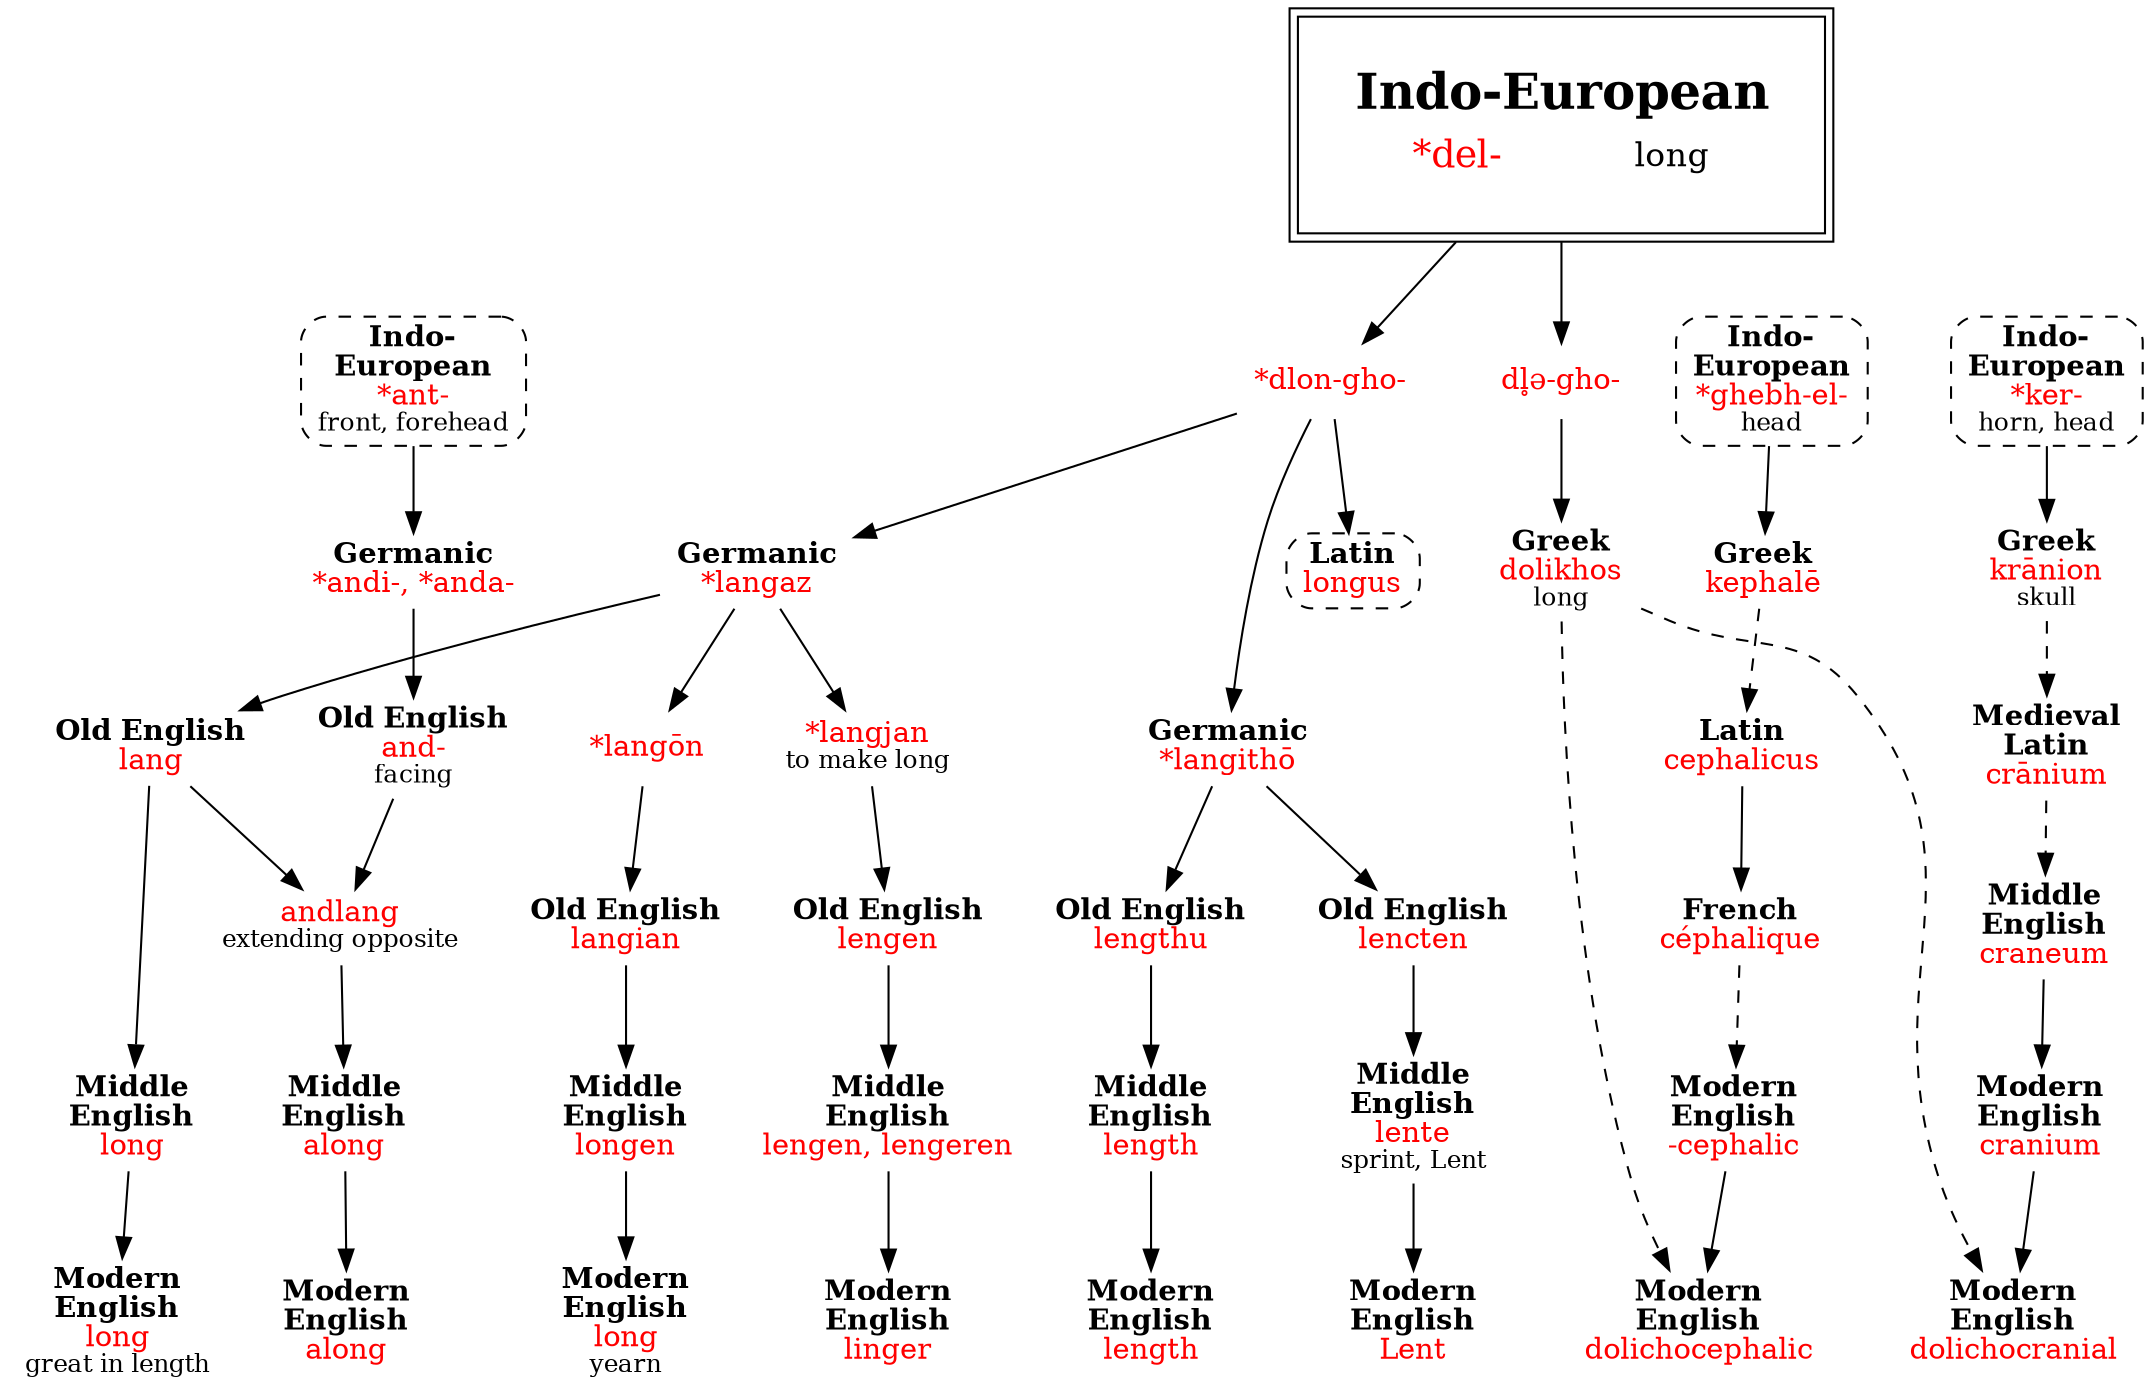 strict digraph {
/* sources: AHD */
node [shape=none]

// omitted: longshore, langlauf, belong, Lombard, ling (fish), lounge

del [label=<<table border="0"><tr><td colspan="2"><font point-size="24"><b>Indo-European</b></font></td></tr><tr><td><font point-size="18" color="red">*del-</font></td><td><font point-size="16">long</font></td></tr></table>> tooltip="Indo-European \"*del-\" long" shape=box peripheries=2 margin=.3]

// long 1
dlongho [label=<<font color="red">*dlon-gho-</font>>]
langazGc [label=<<b>Germanic</b><br/><font color="red">*langaz</font>>]
langOE [label=<<b>Old English</b><br/><font color="red">lang</font>>]
longME [label=<<b>Middle<br/>English</b><br/><font color="red">long</font>>]
long1 [label=<<b>Modern<br/>English</b><br/><font color="red">long</font><br/><font point-size="12">great in length</font>>]
del -> dlongho -> langazGc -> langOE -> longME -> long1

// along
antIE [label=<<b>Indo-<br/>European</b><br/><font color="red">*ant-</font><br/><font point-size="12">front, forehead</font>> shape=box style="dashed,rounded" URL="ant-front.svg"]
andiGc [label=<<b>Germanic</b><br/><font color="red">*andi-, *anda-</font>>]
andOE [label=<<b>Old English</b><br/><font color="red">and-</font><br/><font point-size="12">facing</font>>]
andlangOE [label=<<font color="red">andlang</font><br/><font point-size="12">extending opposite</font>>]
alongME [label=<<b>Middle<br/>English</b><br/><font color="red">along</font>>]
along [label=<<b>Modern<br/>English</b><br/><font color="red">along</font>>]
antIE -> andiGc -> andOE 
{ andOE langOE } -> andlangOE -> alongME -> along

// long 2
langonGc [label=<<font color="red">*langōn</font>>]
langianOE [label=<<b>Old English</b><br/><font color="red">langian</font>>]
longenME [label=<<b>Middle<br/>English</b><br/><font color="red">longen</font>>]
long2 [label=<<b>Modern<br/>English</b><br/><font color="red">long</font><br/><font point-size="12">yearn</font>>]
langazGc -> langonGc -> langianOE -> longenME -> long2

// linger
langjanGc [label=<<font color="red">*langjan</font><br/><font point-size="12">to make long</font>>]
lenganOE [label=<<b>Old English</b><br/><font color="red">lengen</font>>]
lengenME [label=<<b>Middle<br/>English</b><br/><font color="red">lengen, lengeren</font>>]
linger [label=<<b>Modern<br/>English</b><br/><font color="red">linger</font>>]
langazGc -> langjanGc -> lenganOE -> lengenME -> linger

// length
langithoGc [label=<<b>Germanic</b><br/><font color="red">*langithō</font>>]
lengthuOE [label=<<b>Old English</b><br/><font color="red">lengthu</font>>]
lengthME [label=<<b>Middle<br/>English</b><br/><font color="red">length</font>>]
length [label=<<b>Modern<br/>English</b><br/><font color="red">length</font>>]
dlongho -> langithoGc -> lengthuOE -> lengthME -> length

// Lent
lenctenOE [label=<<b>Old English</b><br/><font color="red">lencten</font>>]
lenteME [label=<<b>Middle<br/>English</b><br/><font color="red">lente</font><br/><font point-size="12">sprint, Lent</font>>]
lent [label=<<b>Modern<br/>English</b><br/><font color="red">Lent</font>>]
langithoGc -> lenctenOE -> lenteME -> lent

// Latin longus (link)
longusL [label=<<b>Latin</b><br/><font color="red">longus</font>> shape=box style="dashed,rounded" URL="del-long1.svg"]
dlongho -> longusL

// Greek
dlegho [label=<<font color="red">dl̥ə-gho-</font>>]
dolikhosG [label=<<b>Greek</b><br/><font color="red">dolikhos</font><br/><font point-size="12">long</font>>]
del -> dlegho -> dolikhosG [weight=3]
dolikhosG -> { dolichocephalic dolichocranial } [style=dashed]

// dolichocephalic
ghebhelIE [label=<<b>Indo-<br/>European</b><br/><font color="red">*ghebh-el-</font><br/><font point-size="12">head</font>> shape=box style="dashed,rounded" URL="ghebhel-head.svg"]
kephaleG [label=<<b>Greek</b><br/><font color="red">kephalē</font>>]
cephalicusL [label=<<b>Latin</b><br/><font color="red">cephalicus</font>>]
cephaliqueF [label=<<b>French</b><br/><font color="red">céphalique</font>>]
cephalic [label=<<b>Modern<br/>English</b><br/><font color="red">-cephalic</font>>]
dolichocephalic [label=<<b>Modern<br/>English</b><br/><font color="red">dolichocephalic</font>>]
ghebhelIE -> kephaleG
kephaleG -> cephalicusL [style=dashed]
cephalicusL -> cephaliqueF
cephaliqueF -> cephalic [style=dashed]
cephalic -> dolichocephalic

// dolichocranial
kerIE [label=<<b>Indo-<br/>European</b><br/><font color="red">*ker-</font><br/><font point-size="12">horn, head</font>> shape=box style="dashed,rounded" URL="ker-horn.svg"]
kranionG [label=<<b>Greek</b><br/><font color="red">krānion</font><br/><font point-size="12">skull</font>>]
craniumL [label=<<b>Medieval<br/>Latin</b><br/><font color="red">crānium</font>>]
craneumME [label=<<b>Middle<br/>English</b><br/><font color="red">craneum</font>>]
cranium [label=<<b>Modern<br/>English</b><br/><font color="red">cranium</font>>]
dolichocranial [label=<<b>Modern<br/>English</b><br/><font color="red">dolichocranial</font>>]
kerIE -> kranionG
kranionG -> craniumL -> craneumME [style=dashed]
craneumME -> cranium -> dolichocranial

{ rank=sink long1 along long2 linger length lent dolichocephalic dolichocranial }
{ rank=same dlongho dlegho antIE kerIE ghebhelIE }
}